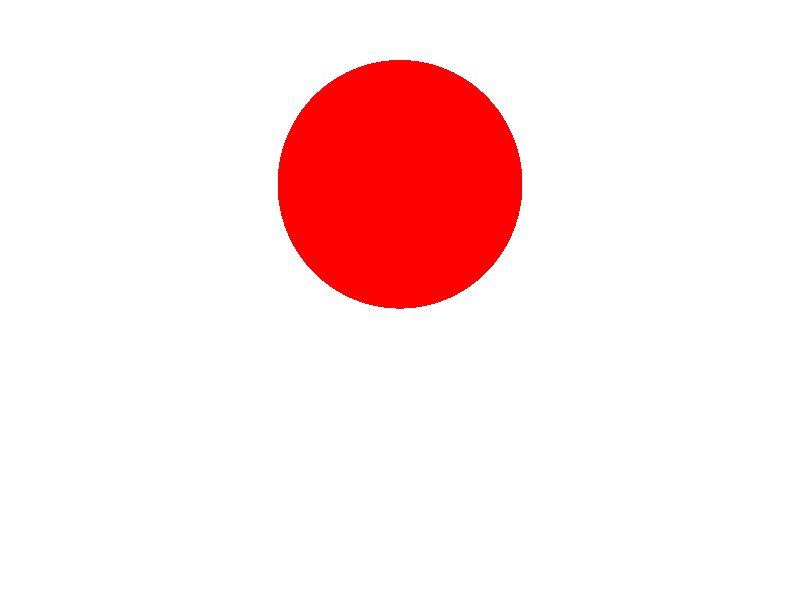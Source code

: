 background { rgb<1,1,1> }

camera {
    location <0, 2, -5>
    look_at <0,0,0>
}

/*
// point light
light_source {
    <2, 5, -5>
    rgb <1,1,1>
}
*/

/*
// spot light
light_source{
    <2, 5, -5>
    rgb <1,1,1>
    spotlight
    radius 0
    falloff 90
    tightness 0
    point_at <0,0,0>
}
*/

/*
// directional light
light_source {
    <100,100,-100>
    rgb <1,1,1>
    parallel
    point_at <0,0,0>
}
*/

/*
// area light
light_source {
    <20,20,-20>
    rgb<1,1,1>
    area_light
    <1,0,1>, <0,1,1>    // dimensions 
    4, 4                // number of point lights in it
}
*/

plane {
    <0,1,0>
    0
    texture { 
        pigment {rgb<1,1,1>}
    }
}

sphere {
    <0,1,0>
    1
    texture {
        pigment { rgb <1,0,0> }
    }
}
